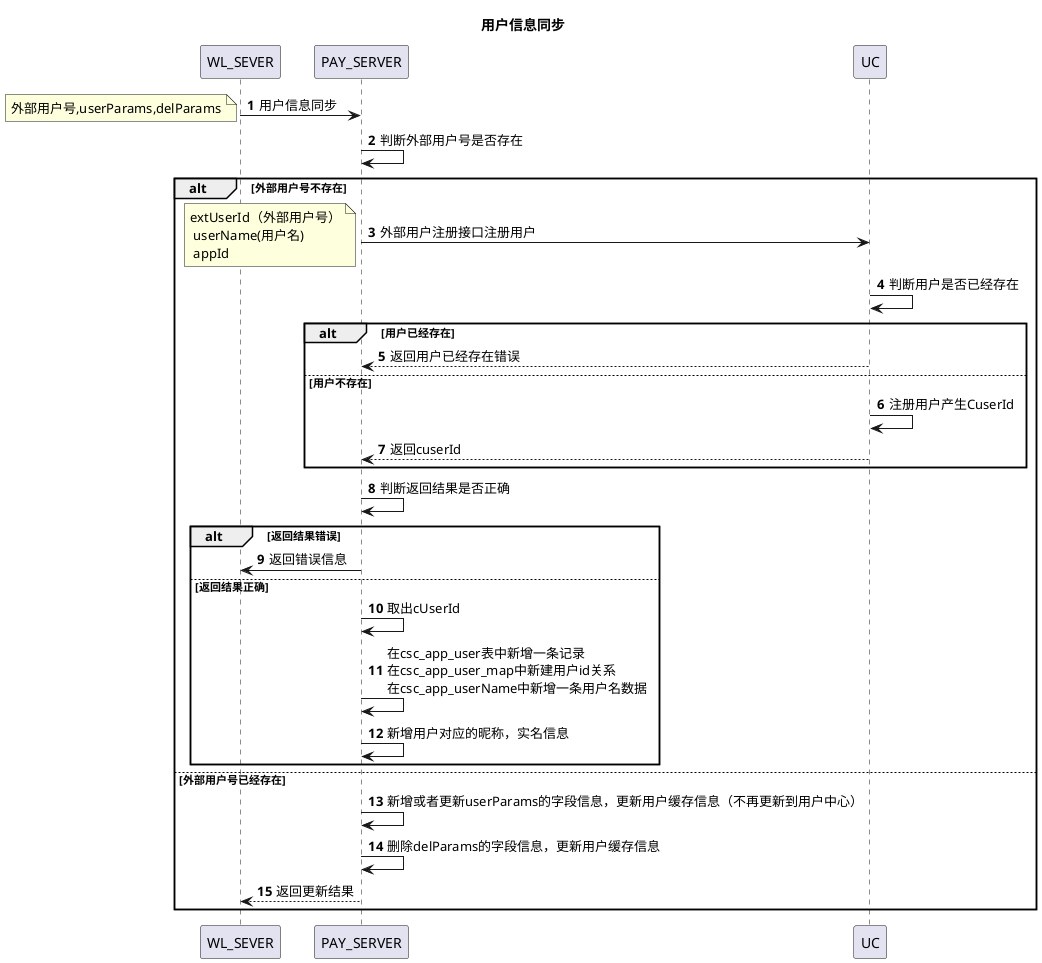 @startuml
title:用户信息同步
autonumber
WL_SEVER->PAY_SERVER:用户信息同步
note left:外部用户号,userParams,delParams
PAY_SERVER->PAY_SERVER:判断外部用户号是否存在
alt 外部用户号不存在
PAY_SERVER->UC:外部用户注册接口注册用户
note left:extUserId（外部用户号）\n userName(用户名) \n appId
UC->UC:判断用户是否已经存在
alt 用户已经存在
UC-->PAY_SERVER:返回用户已经存在错误
else 用户不存在
UC->UC:注册用户产生CuserId
UC-->PAY_SERVER:返回cuserId
end
PAY_SERVER->PAY_SERVER:判断返回结果是否正确
alt 返回结果错误
PAY_SERVER->WL_SEVER:返回错误信息
else 返回结果正确
PAY_SERVER->PAY_SERVER:取出cUserId
PAY_SERVER->PAY_SERVER:在csc_app_user表中新增一条记录\n在csc_app_user_map中新建用户id关系\n在csc_app_userName中新增一条用户名数据
PAY_SERVER->PAY_SERVER:新增用户对应的昵称，实名信息
end
else 外部用户号已经存在
PAY_SERVER->PAY_SERVER:新增或者更新userParams的字段信息，更新用户缓存信息（不再更新到用户中心）
PAY_SERVER->PAY_SERVER:删除delParams的字段信息，更新用户缓存信息
PAY_SERVER-->WL_SEVER:返回更新结果
end
@enduml